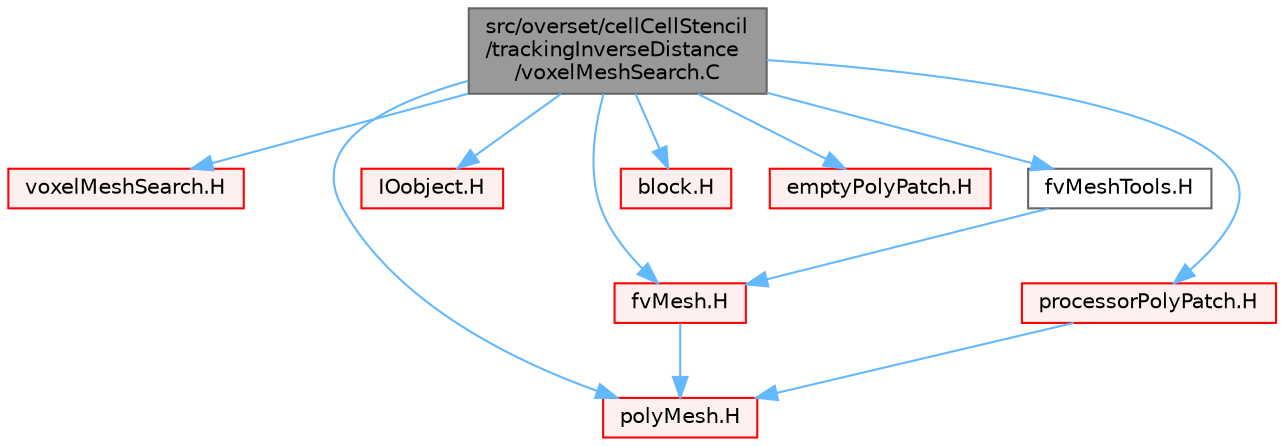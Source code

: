 digraph "src/overset/cellCellStencil/trackingInverseDistance/voxelMeshSearch.C"
{
 // LATEX_PDF_SIZE
  bgcolor="transparent";
  edge [fontname=Helvetica,fontsize=10,labelfontname=Helvetica,labelfontsize=10];
  node [fontname=Helvetica,fontsize=10,shape=box,height=0.2,width=0.4];
  Node1 [id="Node000001",label="src/overset/cellCellStencil\l/trackingInverseDistance\l/voxelMeshSearch.C",height=0.2,width=0.4,color="gray40", fillcolor="grey60", style="filled", fontcolor="black",tooltip=" "];
  Node1 -> Node2 [id="edge1_Node000001_Node000002",color="steelblue1",style="solid",tooltip=" "];
  Node2 [id="Node000002",label="voxelMeshSearch.H",height=0.2,width=0.4,color="red", fillcolor="#FFF0F0", style="filled",URL="$voxelMeshSearch_8H.html",tooltip=" "];
  Node1 -> Node218 [id="edge2_Node000001_Node000218",color="steelblue1",style="solid",tooltip=" "];
  Node218 [id="Node000218",label="polyMesh.H",height=0.2,width=0.4,color="red", fillcolor="#FFF0F0", style="filled",URL="$polyMesh_8H.html",tooltip=" "];
  Node1 -> Node225 [id="edge3_Node000001_Node000225",color="steelblue1",style="solid",tooltip=" "];
  Node225 [id="Node000225",label="IOobject.H",height=0.2,width=0.4,color="red", fillcolor="#FFF0F0", style="filled",URL="$IOobject_8H.html",tooltip=" "];
  Node1 -> Node281 [id="edge4_Node000001_Node000281",color="steelblue1",style="solid",tooltip=" "];
  Node281 [id="Node000281",label="fvMesh.H",height=0.2,width=0.4,color="red", fillcolor="#FFF0F0", style="filled",URL="$fvMesh_8H.html",tooltip=" "];
  Node281 -> Node218 [id="edge5_Node000281_Node000218",color="steelblue1",style="solid",tooltip=" "];
  Node1 -> Node343 [id="edge6_Node000001_Node000343",color="steelblue1",style="solid",tooltip=" "];
  Node343 [id="Node000343",label="block.H",height=0.2,width=0.4,color="red", fillcolor="#FFF0F0", style="filled",URL="$block_8H.html",tooltip=" "];
  Node1 -> Node365 [id="edge7_Node000001_Node000365",color="steelblue1",style="solid",tooltip=" "];
  Node365 [id="Node000365",label="emptyPolyPatch.H",height=0.2,width=0.4,color="red", fillcolor="#FFF0F0", style="filled",URL="$emptyPolyPatch_8H.html",tooltip=" "];
  Node1 -> Node366 [id="edge8_Node000001_Node000366",color="steelblue1",style="solid",tooltip=" "];
  Node366 [id="Node000366",label="processorPolyPatch.H",height=0.2,width=0.4,color="red", fillcolor="#FFF0F0", style="filled",URL="$processorPolyPatch_8H.html",tooltip=" "];
  Node366 -> Node218 [id="edge9_Node000366_Node000218",color="steelblue1",style="solid",tooltip=" "];
  Node1 -> Node372 [id="edge10_Node000001_Node000372",color="steelblue1",style="solid",tooltip=" "];
  Node372 [id="Node000372",label="fvMeshTools.H",height=0.2,width=0.4,color="grey40", fillcolor="white", style="filled",URL="$fvMeshTools_8H.html",tooltip=" "];
  Node372 -> Node281 [id="edge11_Node000372_Node000281",color="steelblue1",style="solid",tooltip=" "];
}
